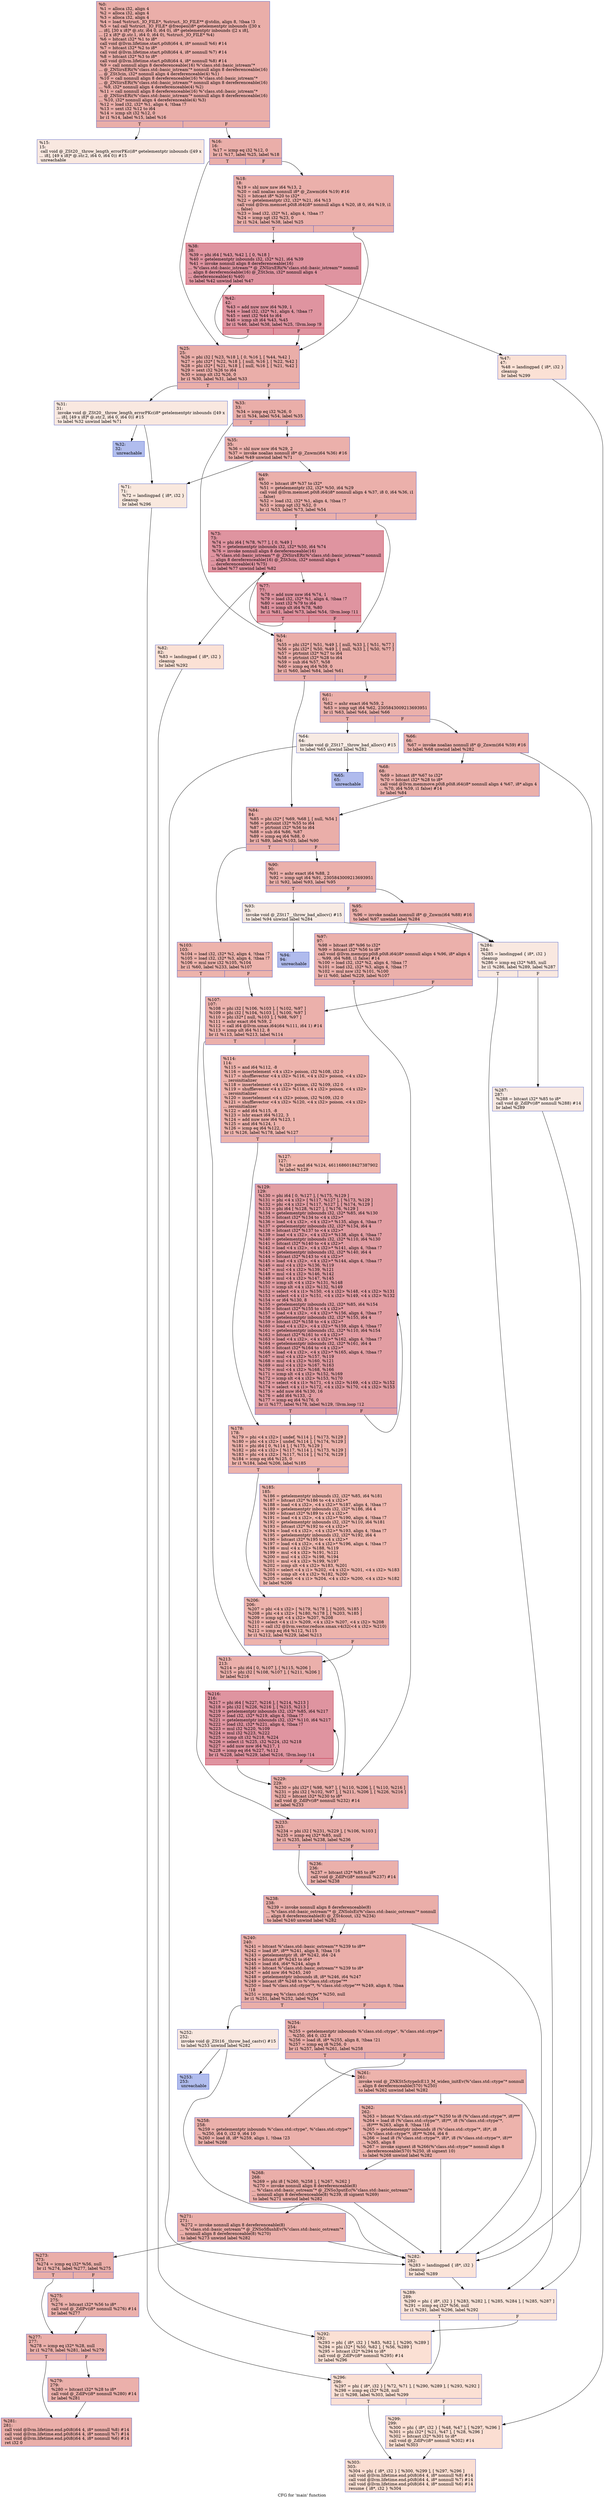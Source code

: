digraph "CFG for 'main' function" {
	label="CFG for 'main' function";

	Node0x55f3930d5aa0 [shape=record,color="#3d50c3ff", style=filled, fillcolor="#d0473d70",label="{%0:\l  %1 = alloca i32, align 4\l  %2 = alloca i32, align 4\l  %3 = alloca i32, align 4\l  %4 = load %struct._IO_FILE*, %struct._IO_FILE** @stdin, align 8, !tbaa !3\l  %5 = tail call %struct._IO_FILE* @freopen(i8* getelementptr inbounds ([30 x\l... i8], [30 x i8]* @.str, i64 0, i64 0), i8* getelementptr inbounds ([2 x i8],\l... [2 x i8]* @.str.1, i64 0, i64 0), %struct._IO_FILE* %4)\l  %6 = bitcast i32* %1 to i8*\l  call void @llvm.lifetime.start.p0i8(i64 4, i8* nonnull %6) #14\l  %7 = bitcast i32* %2 to i8*\l  call void @llvm.lifetime.start.p0i8(i64 4, i8* nonnull %7) #14\l  %8 = bitcast i32* %3 to i8*\l  call void @llvm.lifetime.start.p0i8(i64 4, i8* nonnull %8) #14\l  %9 = call nonnull align 8 dereferenceable(16) %\"class.std::basic_istream\"*\l... @_ZNSirsERi(%\"class.std::basic_istream\"* nonnull align 8 dereferenceable(16)\l... @_ZSt3cin, i32* nonnull align 4 dereferenceable(4) %1)\l  %10 = call nonnull align 8 dereferenceable(16) %\"class.std::basic_istream\"*\l... @_ZNSirsERi(%\"class.std::basic_istream\"* nonnull align 8 dereferenceable(16)\l... %9, i32* nonnull align 4 dereferenceable(4) %2)\l  %11 = call nonnull align 8 dereferenceable(16) %\"class.std::basic_istream\"*\l... @_ZNSirsERi(%\"class.std::basic_istream\"* nonnull align 8 dereferenceable(16)\l... %10, i32* nonnull align 4 dereferenceable(4) %3)\l  %12 = load i32, i32* %1, align 4, !tbaa !7\l  %13 = sext i32 %12 to i64\l  %14 = icmp slt i32 %12, 0\l  br i1 %14, label %15, label %16\l|{<s0>T|<s1>F}}"];
	Node0x55f3930d5aa0:s0 -> Node0x55f3930d7280;
	Node0x55f3930d5aa0:s1 -> Node0x55f3930d7310;
	Node0x55f3930d7280 [shape=record,color="#3d50c3ff", style=filled, fillcolor="#f1ccb870",label="{%15:\l15:                                               \l  call void @_ZSt20__throw_length_errorPKc(i8* getelementptr inbounds ([49 x\l... i8], [49 x i8]* @.str.2, i64 0, i64 0)) #15\l  unreachable\l}"];
	Node0x55f3930d7310 [shape=record,color="#3d50c3ff", style=filled, fillcolor="#d0473d70",label="{%16:\l16:                                               \l  %17 = icmp eq i32 %12, 0\l  br i1 %17, label %25, label %18\l|{<s0>T|<s1>F}}"];
	Node0x55f3930d7310:s0 -> Node0x55f3930d7770;
	Node0x55f3930d7310:s1 -> Node0x55f3930d77c0;
	Node0x55f3930d77c0 [shape=record,color="#3d50c3ff", style=filled, fillcolor="#d24b4070",label="{%18:\l18:                                               \l  %19 = shl nuw nsw i64 %13, 2\l  %20 = call noalias nonnull i8* @_Znwm(i64 %19) #16\l  %21 = bitcast i8* %20 to i32*\l  %22 = getelementptr i32, i32* %21, i64 %13\l  call void @llvm.memset.p0i8.i64(i8* nonnull align 4 %20, i8 0, i64 %19, i1\l... false)\l  %23 = load i32, i32* %1, align 4, !tbaa !7\l  %24 = icmp sgt i32 %23, 0\l  br i1 %24, label %38, label %25\l|{<s0>T|<s1>F}}"];
	Node0x55f3930d77c0:s0 -> Node0x55f3930d8930;
	Node0x55f3930d77c0:s1 -> Node0x55f3930d7770;
	Node0x55f3930d7770 [shape=record,color="#3d50c3ff", style=filled, fillcolor="#d0473d70",label="{%25:\l25:                                               \l  %26 = phi i32 [ %23, %18 ], [ 0, %16 ], [ %44, %42 ]\l  %27 = phi i32* [ %22, %18 ], [ null, %16 ], [ %22, %42 ]\l  %28 = phi i32* [ %21, %18 ], [ null, %16 ], [ %21, %42 ]\l  %29 = sext i32 %26 to i64\l  %30 = icmp slt i32 %26, 0\l  br i1 %30, label %31, label %33\l|{<s0>T|<s1>F}}"];
	Node0x55f3930d7770:s0 -> Node0x55f3930d8e30;
	Node0x55f3930d7770:s1 -> Node0x55f3930d8ec0;
	Node0x55f3930d8e30 [shape=record,color="#3d50c3ff", style=filled, fillcolor="#f1ccb870",label="{%31:\l31:                                               \l  invoke void @_ZSt20__throw_length_errorPKc(i8* getelementptr inbounds ([49 x\l... i8], [49 x i8]* @.str.2, i64 0, i64 0)) #15\l          to label %32 unwind label %71\l}"];
	Node0x55f3930d8e30 -> Node0x55f3930d9050;
	Node0x55f3930d8e30 -> Node0x55f3930d90a0;
	Node0x55f3930d9050 [shape=record,color="#3d50c3ff", style=filled, fillcolor="#4f69d970",label="{%32:\l32:                                               \l  unreachable\l}"];
	Node0x55f3930d8ec0 [shape=record,color="#3d50c3ff", style=filled, fillcolor="#d0473d70",label="{%33:\l33:                                               \l  %34 = icmp eq i32 %26, 0\l  br i1 %34, label %54, label %35\l|{<s0>T|<s1>F}}"];
	Node0x55f3930d8ec0:s0 -> Node0x55f3930d94c0;
	Node0x55f3930d8ec0:s1 -> Node0x55f3930d9510;
	Node0x55f3930d9510 [shape=record,color="#3d50c3ff", style=filled, fillcolor="#d24b4070",label="{%35:\l35:                                               \l  %36 = shl nuw nsw i64 %29, 2\l  %37 = invoke noalias nonnull i8* @_Znwm(i64 %36) #16\l          to label %49 unwind label %71\l}"];
	Node0x55f3930d9510 -> Node0x55f3930d96a0;
	Node0x55f3930d9510 -> Node0x55f3930d90a0;
	Node0x55f3930d8930 [shape=record,color="#b70d28ff", style=filled, fillcolor="#b70d2870",label="{%38:\l38:                                               \l  %39 = phi i64 [ %43, %42 ], [ 0, %18 ]\l  %40 = getelementptr inbounds i32, i32* %21, i64 %39\l  %41 = invoke nonnull align 8 dereferenceable(16)\l... %\"class.std::basic_istream\"* @_ZNSirsERi(%\"class.std::basic_istream\"* nonnull\l... align 8 dereferenceable(16) @_ZSt3cin, i32* nonnull align 4\l... dereferenceable(4) %40)\l          to label %42 unwind label %47\l}"];
	Node0x55f3930d8930 -> Node0x55f3930d8a30;
	Node0x55f3930d8930 -> Node0x55f3930d98b0;
	Node0x55f3930d8a30 [shape=record,color="#b70d28ff", style=filled, fillcolor="#b70d2870",label="{%42:\l42:                                               \l  %43 = add nuw nsw i64 %39, 1\l  %44 = load i32, i32* %1, align 4, !tbaa !7\l  %45 = sext i32 %44 to i64\l  %46 = icmp slt i64 %43, %45\l  br i1 %46, label %38, label %25, !llvm.loop !9\l|{<s0>T|<s1>F}}"];
	Node0x55f3930d8a30:s0 -> Node0x55f3930d8930;
	Node0x55f3930d8a30:s1 -> Node0x55f3930d7770;
	Node0x55f3930d98b0 [shape=record,color="#3d50c3ff", style=filled, fillcolor="#f7bca170",label="{%47:\l47:                                               \l  %48 = landingpad \{ i8*, i32 \}\l          cleanup\l  br label %299\l}"];
	Node0x55f3930d98b0 -> Node0x55f3930d9e30;
	Node0x55f3930d96a0 [shape=record,color="#3d50c3ff", style=filled, fillcolor="#d24b4070",label="{%49:\l49:                                               \l  %50 = bitcast i8* %37 to i32*\l  %51 = getelementptr i32, i32* %50, i64 %29\l  call void @llvm.memset.p0i8.i64(i8* nonnull align 4 %37, i8 0, i64 %36, i1\l... false)\l  %52 = load i32, i32* %1, align 4, !tbaa !7\l  %53 = icmp sgt i32 %52, 0\l  br i1 %53, label %73, label %54\l|{<s0>T|<s1>F}}"];
	Node0x55f3930d96a0:s0 -> Node0x55f3930da290;
	Node0x55f3930d96a0:s1 -> Node0x55f3930d94c0;
	Node0x55f3930d94c0 [shape=record,color="#3d50c3ff", style=filled, fillcolor="#d0473d70",label="{%54:\l54:                                               \l  %55 = phi i32* [ %51, %49 ], [ null, %33 ], [ %51, %77 ]\l  %56 = phi i32* [ %50, %49 ], [ null, %33 ], [ %50, %77 ]\l  %57 = ptrtoint i32* %27 to i64\l  %58 = ptrtoint i32* %28 to i64\l  %59 = sub i64 %57, %58\l  %60 = icmp eq i64 %59, 0\l  br i1 %60, label %84, label %61\l|{<s0>T|<s1>F}}"];
	Node0x55f3930d94c0:s0 -> Node0x55f3930da780;
	Node0x55f3930d94c0:s1 -> Node0x55f3930da7d0;
	Node0x55f3930da7d0 [shape=record,color="#3d50c3ff", style=filled, fillcolor="#d24b4070",label="{%61:\l61:                                               \l  %62 = ashr exact i64 %59, 2\l  %63 = icmp ugt i64 %62, 2305843009213693951\l  br i1 %63, label %64, label %66\l|{<s0>T|<s1>F}}"];
	Node0x55f3930da7d0:s0 -> Node0x55f3930daa30;
	Node0x55f3930da7d0:s1 -> Node0x55f3930daa80;
	Node0x55f3930daa30 [shape=record,color="#3d50c3ff", style=filled, fillcolor="#eed0c070",label="{%64:\l64:                                               \l  invoke void @_ZSt17__throw_bad_allocv() #15\l          to label %65 unwind label %282\l}"];
	Node0x55f3930daa30 -> Node0x55f3930dabc0;
	Node0x55f3930daa30 -> Node0x55f3930dac10;
	Node0x55f3930dabc0 [shape=record,color="#3d50c3ff", style=filled, fillcolor="#4c66d670",label="{%65:\l65:                                               \l  unreachable\l}"];
	Node0x55f3930daa80 [shape=record,color="#3d50c3ff", style=filled, fillcolor="#d24b4070",label="{%66:\l66:                                               \l  %67 = invoke noalias nonnull i8* @_Znwm(i64 %59) #16\l          to label %68 unwind label %282\l}"];
	Node0x55f3930daa80 -> Node0x55f3930daf20;
	Node0x55f3930daa80 -> Node0x55f3930dac10;
	Node0x55f3930daf20 [shape=record,color="#3d50c3ff", style=filled, fillcolor="#d24b4070",label="{%68:\l68:                                               \l  %69 = bitcast i8* %67 to i32*\l  %70 = bitcast i32* %28 to i8*\l  call void @llvm.memmove.p0i8.p0i8.i64(i8* nonnull align 4 %67, i8* align 4\l... %70, i64 %59, i1 false) #14\l  br label %84\l}"];
	Node0x55f3930daf20 -> Node0x55f3930da780;
	Node0x55f3930d90a0 [shape=record,color="#3d50c3ff", style=filled, fillcolor="#f2cab570",label="{%71:\l71:                                               \l  %72 = landingpad \{ i8*, i32 \}\l          cleanup\l  br label %296\l}"];
	Node0x55f3930d90a0 -> Node0x55f3930db460;
	Node0x55f3930da290 [shape=record,color="#b70d28ff", style=filled, fillcolor="#b70d2870",label="{%73:\l73:                                               \l  %74 = phi i64 [ %78, %77 ], [ 0, %49 ]\l  %75 = getelementptr inbounds i32, i32* %50, i64 %74\l  %76 = invoke nonnull align 8 dereferenceable(16)\l... %\"class.std::basic_istream\"* @_ZNSirsERi(%\"class.std::basic_istream\"* nonnull\l... align 8 dereferenceable(16) @_ZSt3cin, i32* nonnull align 4\l... dereferenceable(4) %75)\l          to label %77 unwind label %82\l}"];
	Node0x55f3930da290 -> Node0x55f3930da390;
	Node0x55f3930da290 -> Node0x55f3930db670;
	Node0x55f3930da390 [shape=record,color="#b70d28ff", style=filled, fillcolor="#b70d2870",label="{%77:\l77:                                               \l  %78 = add nuw nsw i64 %74, 1\l  %79 = load i32, i32* %1, align 4, !tbaa !7\l  %80 = sext i32 %79 to i64\l  %81 = icmp slt i64 %78, %80\l  br i1 %81, label %73, label %54, !llvm.loop !11\l|{<s0>T|<s1>F}}"];
	Node0x55f3930da390:s0 -> Node0x55f3930da290;
	Node0x55f3930da390:s1 -> Node0x55f3930d94c0;
	Node0x55f3930db670 [shape=record,color="#3d50c3ff", style=filled, fillcolor="#f7bca170",label="{%82:\l82:                                               \l  %83 = landingpad \{ i8*, i32 \}\l          cleanup\l  br label %292\l}"];
	Node0x55f3930db670 -> Node0x55f3930dbbb0;
	Node0x55f3930da780 [shape=record,color="#3d50c3ff", style=filled, fillcolor="#d0473d70",label="{%84:\l84:                                               \l  %85 = phi i32* [ %69, %68 ], [ null, %54 ]\l  %86 = ptrtoint i32* %55 to i64\l  %87 = ptrtoint i32* %56 to i64\l  %88 = sub i64 %86, %87\l  %89 = icmp eq i64 %88, 0\l  br i1 %89, label %103, label %90\l|{<s0>T|<s1>F}}"];
	Node0x55f3930da780:s0 -> Node0x55f3930dbf20;
	Node0x55f3930da780:s1 -> Node0x55f3930dbf70;
	Node0x55f3930dbf70 [shape=record,color="#3d50c3ff", style=filled, fillcolor="#d24b4070",label="{%90:\l90:                                               \l  %91 = ashr exact i64 %88, 2\l  %92 = icmp ugt i64 %91, 2305843009213693951\l  br i1 %92, label %93, label %95\l|{<s0>T|<s1>F}}"];
	Node0x55f3930dbf70:s0 -> Node0x55f3930dc1f0;
	Node0x55f3930dbf70:s1 -> Node0x55f3930dc240;
	Node0x55f3930dc1f0 [shape=record,color="#3d50c3ff", style=filled, fillcolor="#eed0c070",label="{%93:\l93:                                               \l  invoke void @_ZSt17__throw_bad_allocv() #15\l          to label %94 unwind label %284\l}"];
	Node0x55f3930dc1f0 -> Node0x55f3930dc380;
	Node0x55f3930dc1f0 -> Node0x55f3930dc3d0;
	Node0x55f3930dc380 [shape=record,color="#3d50c3ff", style=filled, fillcolor="#4c66d670",label="{%94:\l94:                                               \l  unreachable\l}"];
	Node0x55f3930dc240 [shape=record,color="#3d50c3ff", style=filled, fillcolor="#d24b4070",label="{%95:\l95:                                               \l  %96 = invoke noalias nonnull i8* @_Znwm(i64 %88) #16\l          to label %97 unwind label %284\l}"];
	Node0x55f3930dc240 -> Node0x55f3930dc610;
	Node0x55f3930dc240 -> Node0x55f3930dc3d0;
	Node0x55f3930dc610 [shape=record,color="#3d50c3ff", style=filled, fillcolor="#d24b4070",label="{%97:\l97:                                               \l  %98 = bitcast i8* %96 to i32*\l  %99 = bitcast i32* %56 to i8*\l  call void @llvm.memcpy.p0i8.p0i8.i64(i8* nonnull align 4 %96, i8* align 4\l... %99, i64 %88, i1 false) #14\l  %100 = load i32, i32* %2, align 4, !tbaa !7\l  %101 = load i32, i32* %3, align 4, !tbaa !7\l  %102 = mul nsw i32 %101, %100\l  br i1 %60, label %229, label %107\l|{<s0>T|<s1>F}}"];
	Node0x55f3930dc610:s0 -> Node0x55f3930dcbd0;
	Node0x55f3930dc610:s1 -> Node0x55f3930dcc20;
	Node0x55f3930dbf20 [shape=record,color="#3d50c3ff", style=filled, fillcolor="#d6524470",label="{%103:\l103:                                              \l  %104 = load i32, i32* %2, align 4, !tbaa !7\l  %105 = load i32, i32* %3, align 4, !tbaa !7\l  %106 = mul nsw i32 %105, %104\l  br i1 %60, label %233, label %107\l|{<s0>T|<s1>F}}"];
	Node0x55f3930dbf20:s0 -> Node0x55f3930dce90;
	Node0x55f3930dbf20:s1 -> Node0x55f3930dcc20;
	Node0x55f3930dcc20 [shape=record,color="#3d50c3ff", style=filled, fillcolor="#d24b4070",label="{%107:\l107:                                              \l  %108 = phi i32 [ %106, %103 ], [ %102, %97 ]\l  %109 = phi i32 [ %104, %103 ], [ %100, %97 ]\l  %110 = phi i32* [ null, %103 ], [ %98, %97 ]\l  %111 = ashr exact i64 %59, 2\l  %112 = call i64 @llvm.umax.i64(i64 %111, i64 1) #14\l  %113 = icmp ult i64 %112, 8\l  br i1 %113, label %213, label %114\l|{<s0>T|<s1>F}}"];
	Node0x55f3930dcc20:s0 -> Node0x55f3930dd3f0;
	Node0x55f3930dcc20:s1 -> Node0x55f3930dd440;
	Node0x55f3930dd440 [shape=record,color="#3d50c3ff", style=filled, fillcolor="#d6524470",label="{%114:\l114:                                              \l  %115 = and i64 %112, -8\l  %116 = insertelement \<4 x i32\> poison, i32 %108, i32 0\l  %117 = shufflevector \<4 x i32\> %116, \<4 x i32\> poison, \<4 x i32\>\l... zeroinitializer\l  %118 = insertelement \<4 x i32\> poison, i32 %109, i32 0\l  %119 = shufflevector \<4 x i32\> %118, \<4 x i32\> poison, \<4 x i32\>\l... zeroinitializer\l  %120 = insertelement \<4 x i32\> poison, i32 %109, i32 0\l  %121 = shufflevector \<4 x i32\> %120, \<4 x i32\> poison, \<4 x i32\>\l... zeroinitializer\l  %122 = add i64 %115, -8\l  %123 = lshr exact i64 %122, 3\l  %124 = add nuw nsw i64 %123, 1\l  %125 = and i64 %124, 1\l  %126 = icmp eq i64 %122, 0\l  br i1 %126, label %178, label %127\l|{<s0>T|<s1>F}}"];
	Node0x55f3930dd440:s0 -> Node0x55f3930ddd00;
	Node0x55f3930dd440:s1 -> Node0x55f3930ddd50;
	Node0x55f3930ddd50 [shape=record,color="#3d50c3ff", style=filled, fillcolor="#dc5d4a70",label="{%127:\l127:                                              \l  %128 = and i64 %124, 4611686018427387902\l  br label %129\l}"];
	Node0x55f3930ddd50 -> Node0x55f3930de730;
	Node0x55f3930de730 [shape=record,color="#3d50c3ff", style=filled, fillcolor="#be242e70",label="{%129:\l129:                                              \l  %130 = phi i64 [ 0, %127 ], [ %175, %129 ]\l  %131 = phi \<4 x i32\> [ %117, %127 ], [ %173, %129 ]\l  %132 = phi \<4 x i32\> [ %117, %127 ], [ %174, %129 ]\l  %133 = phi i64 [ %128, %127 ], [ %176, %129 ]\l  %134 = getelementptr inbounds i32, i32* %85, i64 %130\l  %135 = bitcast i32* %134 to \<4 x i32\>*\l  %136 = load \<4 x i32\>, \<4 x i32\>* %135, align 4, !tbaa !7\l  %137 = getelementptr inbounds i32, i32* %134, i64 4\l  %138 = bitcast i32* %137 to \<4 x i32\>*\l  %139 = load \<4 x i32\>, \<4 x i32\>* %138, align 4, !tbaa !7\l  %140 = getelementptr inbounds i32, i32* %110, i64 %130\l  %141 = bitcast i32* %140 to \<4 x i32\>*\l  %142 = load \<4 x i32\>, \<4 x i32\>* %141, align 4, !tbaa !7\l  %143 = getelementptr inbounds i32, i32* %140, i64 4\l  %144 = bitcast i32* %143 to \<4 x i32\>*\l  %145 = load \<4 x i32\>, \<4 x i32\>* %144, align 4, !tbaa !7\l  %146 = mul \<4 x i32\> %136, %119\l  %147 = mul \<4 x i32\> %139, %121\l  %148 = mul \<4 x i32\> %146, %142\l  %149 = mul \<4 x i32\> %147, %145\l  %150 = icmp slt \<4 x i32\> %131, %148\l  %151 = icmp slt \<4 x i32\> %132, %149\l  %152 = select \<4 x i1\> %150, \<4 x i32\> %148, \<4 x i32\> %131\l  %153 = select \<4 x i1\> %151, \<4 x i32\> %149, \<4 x i32\> %132\l  %154 = or i64 %130, 8\l  %155 = getelementptr inbounds i32, i32* %85, i64 %154\l  %156 = bitcast i32* %155 to \<4 x i32\>*\l  %157 = load \<4 x i32\>, \<4 x i32\>* %156, align 4, !tbaa !7\l  %158 = getelementptr inbounds i32, i32* %155, i64 4\l  %159 = bitcast i32* %158 to \<4 x i32\>*\l  %160 = load \<4 x i32\>, \<4 x i32\>* %159, align 4, !tbaa !7\l  %161 = getelementptr inbounds i32, i32* %110, i64 %154\l  %162 = bitcast i32* %161 to \<4 x i32\>*\l  %163 = load \<4 x i32\>, \<4 x i32\>* %162, align 4, !tbaa !7\l  %164 = getelementptr inbounds i32, i32* %161, i64 4\l  %165 = bitcast i32* %164 to \<4 x i32\>*\l  %166 = load \<4 x i32\>, \<4 x i32\>* %165, align 4, !tbaa !7\l  %167 = mul \<4 x i32\> %157, %119\l  %168 = mul \<4 x i32\> %160, %121\l  %169 = mul \<4 x i32\> %167, %163\l  %170 = mul \<4 x i32\> %168, %166\l  %171 = icmp slt \<4 x i32\> %152, %169\l  %172 = icmp slt \<4 x i32\> %153, %170\l  %173 = select \<4 x i1\> %171, \<4 x i32\> %169, \<4 x i32\> %152\l  %174 = select \<4 x i1\> %172, \<4 x i32\> %170, \<4 x i32\> %153\l  %175 = add nuw i64 %130, 16\l  %176 = add i64 %133, -2\l  %177 = icmp eq i64 %176, 0\l  br i1 %177, label %178, label %129, !llvm.loop !12\l|{<s0>T|<s1>F}}"];
	Node0x55f3930de730:s0 -> Node0x55f3930ddd00;
	Node0x55f3930de730:s1 -> Node0x55f3930de730;
	Node0x55f3930ddd00 [shape=record,color="#3d50c3ff", style=filled, fillcolor="#d6524470",label="{%178:\l178:                                              \l  %179 = phi \<4 x i32\> [ undef, %114 ], [ %173, %129 ]\l  %180 = phi \<4 x i32\> [ undef, %114 ], [ %174, %129 ]\l  %181 = phi i64 [ 0, %114 ], [ %175, %129 ]\l  %182 = phi \<4 x i32\> [ %117, %114 ], [ %173, %129 ]\l  %183 = phi \<4 x i32\> [ %117, %114 ], [ %174, %129 ]\l  %184 = icmp eq i64 %125, 0\l  br i1 %184, label %206, label %185\l|{<s0>T|<s1>F}}"];
	Node0x55f3930ddd00:s0 -> Node0x55f3930e08f0;
	Node0x55f3930ddd00:s1 -> Node0x55f3930e0940;
	Node0x55f3930e0940 [shape=record,color="#3d50c3ff", style=filled, fillcolor="#dc5d4a70",label="{%185:\l185:                                              \l  %186 = getelementptr inbounds i32, i32* %85, i64 %181\l  %187 = bitcast i32* %186 to \<4 x i32\>*\l  %188 = load \<4 x i32\>, \<4 x i32\>* %187, align 4, !tbaa !7\l  %189 = getelementptr inbounds i32, i32* %186, i64 4\l  %190 = bitcast i32* %189 to \<4 x i32\>*\l  %191 = load \<4 x i32\>, \<4 x i32\>* %190, align 4, !tbaa !7\l  %192 = getelementptr inbounds i32, i32* %110, i64 %181\l  %193 = bitcast i32* %192 to \<4 x i32\>*\l  %194 = load \<4 x i32\>, \<4 x i32\>* %193, align 4, !tbaa !7\l  %195 = getelementptr inbounds i32, i32* %192, i64 4\l  %196 = bitcast i32* %195 to \<4 x i32\>*\l  %197 = load \<4 x i32\>, \<4 x i32\>* %196, align 4, !tbaa !7\l  %198 = mul \<4 x i32\> %188, %119\l  %199 = mul \<4 x i32\> %191, %121\l  %200 = mul \<4 x i32\> %198, %194\l  %201 = mul \<4 x i32\> %199, %197\l  %202 = icmp slt \<4 x i32\> %183, %201\l  %203 = select \<4 x i1\> %202, \<4 x i32\> %201, \<4 x i32\> %183\l  %204 = icmp slt \<4 x i32\> %182, %200\l  %205 = select \<4 x i1\> %204, \<4 x i32\> %200, \<4 x i32\> %182\l  br label %206\l}"];
	Node0x55f3930e0940 -> Node0x55f3930e08f0;
	Node0x55f3930e08f0 [shape=record,color="#3d50c3ff", style=filled, fillcolor="#d6524470",label="{%206:\l206:                                              \l  %207 = phi \<4 x i32\> [ %179, %178 ], [ %205, %185 ]\l  %208 = phi \<4 x i32\> [ %180, %178 ], [ %203, %185 ]\l  %209 = icmp sgt \<4 x i32\> %207, %208\l  %210 = select \<4 x i1\> %209, \<4 x i32\> %207, \<4 x i32\> %208\l  %211 = call i32 @llvm.vector.reduce.smax.v4i32(\<4 x i32\> %210)\l  %212 = icmp eq i64 %112, %115\l  br i1 %212, label %229, label %213\l|{<s0>T|<s1>F}}"];
	Node0x55f3930e08f0:s0 -> Node0x55f3930dcbd0;
	Node0x55f3930e08f0:s1 -> Node0x55f3930dd3f0;
	Node0x55f3930dd3f0 [shape=record,color="#3d50c3ff", style=filled, fillcolor="#d24b4070",label="{%213:\l213:                                              \l  %214 = phi i64 [ 0, %107 ], [ %115, %206 ]\l  %215 = phi i32 [ %108, %107 ], [ %211, %206 ]\l  br label %216\l}"];
	Node0x55f3930dd3f0 -> Node0x55f3930e1ba0;
	Node0x55f3930e1ba0 [shape=record,color="#b70d28ff", style=filled, fillcolor="#b70d2870",label="{%216:\l216:                                              \l  %217 = phi i64 [ %227, %216 ], [ %214, %213 ]\l  %218 = phi i32 [ %226, %216 ], [ %215, %213 ]\l  %219 = getelementptr inbounds i32, i32* %85, i64 %217\l  %220 = load i32, i32* %219, align 4, !tbaa !7\l  %221 = getelementptr inbounds i32, i32* %110, i64 %217\l  %222 = load i32, i32* %221, align 4, !tbaa !7\l  %223 = mul i32 %220, %109\l  %224 = mul i32 %223, %222\l  %225 = icmp slt i32 %218, %224\l  %226 = select i1 %225, i32 %224, i32 %218\l  %227 = add nuw nsw i64 %217, 1\l  %228 = icmp eq i64 %227, %112\l  br i1 %228, label %229, label %216, !llvm.loop !14\l|{<s0>T|<s1>F}}"];
	Node0x55f3930e1ba0:s0 -> Node0x55f3930dcbd0;
	Node0x55f3930e1ba0:s1 -> Node0x55f3930e1ba0;
	Node0x55f3930dcbd0 [shape=record,color="#3d50c3ff", style=filled, fillcolor="#d0473d70",label="{%229:\l229:                                              \l  %230 = phi i32* [ %98, %97 ], [ %110, %206 ], [ %110, %216 ]\l  %231 = phi i32 [ %102, %97 ], [ %211, %206 ], [ %226, %216 ]\l  %232 = bitcast i32* %230 to i8*\l  call void @_ZdlPv(i8* nonnull %232) #14\l  br label %233\l}"];
	Node0x55f3930dcbd0 -> Node0x55f3930dce90;
	Node0x55f3930dce90 [shape=record,color="#3d50c3ff", style=filled, fillcolor="#d0473d70",label="{%233:\l233:                                              \l  %234 = phi i32 [ %231, %229 ], [ %106, %103 ]\l  %235 = icmp eq i32* %85, null\l  br i1 %235, label %238, label %236\l|{<s0>T|<s1>F}}"];
	Node0x55f3930dce90:s0 -> Node0x55f3930e2a70;
	Node0x55f3930dce90:s1 -> Node0x55f3930e2ac0;
	Node0x55f3930e2ac0 [shape=record,color="#3d50c3ff", style=filled, fillcolor="#d24b4070",label="{%236:\l236:                                              \l  %237 = bitcast i32* %85 to i8*\l  call void @_ZdlPv(i8* nonnull %237) #14\l  br label %238\l}"];
	Node0x55f3930e2ac0 -> Node0x55f3930e2a70;
	Node0x55f3930e2a70 [shape=record,color="#3d50c3ff", style=filled, fillcolor="#d0473d70",label="{%238:\l238:                                              \l  %239 = invoke nonnull align 8 dereferenceable(8)\l... %\"class.std::basic_ostream\"* @_ZNSolsEi(%\"class.std::basic_ostream\"* nonnull\l... align 8 dereferenceable(8) @_ZSt4cout, i32 %234)\l          to label %240 unwind label %282\l}"];
	Node0x55f3930e2a70 -> Node0x55f3930e2e00;
	Node0x55f3930e2a70 -> Node0x55f3930dac10;
	Node0x55f3930e2e00 [shape=record,color="#3d50c3ff", style=filled, fillcolor="#d0473d70",label="{%240:\l240:                                              \l  %241 = bitcast %\"class.std::basic_ostream\"* %239 to i8**\l  %242 = load i8*, i8** %241, align 8, !tbaa !16\l  %243 = getelementptr i8, i8* %242, i64 -24\l  %244 = bitcast i8* %243 to i64*\l  %245 = load i64, i64* %244, align 8\l  %246 = bitcast %\"class.std::basic_ostream\"* %239 to i8*\l  %247 = add nsw i64 %245, 240\l  %248 = getelementptr inbounds i8, i8* %246, i64 %247\l  %249 = bitcast i8* %248 to %\"class.std::ctype\"**\l  %250 = load %\"class.std::ctype\"*, %\"class.std::ctype\"** %249, align 8, !tbaa\l... !18\l  %251 = icmp eq %\"class.std::ctype\"* %250, null\l  br i1 %251, label %252, label %254\l|{<s0>T|<s1>F}}"];
	Node0x55f3930e2e00:s0 -> Node0x55f3930d1810;
	Node0x55f3930e2e00:s1 -> Node0x55f3930d18a0;
	Node0x55f3930d1810 [shape=record,color="#3d50c3ff", style=filled, fillcolor="#f1ccb870",label="{%252:\l252:                                              \l  invoke void @_ZSt16__throw_bad_castv() #15\l          to label %253 unwind label %282\l}"];
	Node0x55f3930d1810 -> Node0x55f3930cd700;
	Node0x55f3930d1810 -> Node0x55f3930dac10;
	Node0x55f3930cd700 [shape=record,color="#3d50c3ff", style=filled, fillcolor="#4f69d970",label="{%253:\l253:                                              \l  unreachable\l}"];
	Node0x55f3930d18a0 [shape=record,color="#3d50c3ff", style=filled, fillcolor="#d0473d70",label="{%254:\l254:                                              \l  %255 = getelementptr inbounds %\"class.std::ctype\", %\"class.std::ctype\"*\l... %250, i64 0, i32 8\l  %256 = load i8, i8* %255, align 8, !tbaa !21\l  %257 = icmp eq i8 %256, 0\l  br i1 %257, label %261, label %258\l|{<s0>T|<s1>F}}"];
	Node0x55f3930d18a0:s0 -> Node0x55f3930cdc50;
	Node0x55f3930d18a0:s1 -> Node0x55f3930cdce0;
	Node0x55f3930cdce0 [shape=record,color="#3d50c3ff", style=filled, fillcolor="#d24b4070",label="{%258:\l258:                                              \l  %259 = getelementptr inbounds %\"class.std::ctype\", %\"class.std::ctype\"*\l... %250, i64 0, i32 9, i64 10\l  %260 = load i8, i8* %259, align 1, !tbaa !23\l  br label %268\l}"];
	Node0x55f3930cdce0 -> Node0x55f3930ddf20;
	Node0x55f3930cdc50 [shape=record,color="#3d50c3ff", style=filled, fillcolor="#d6524470",label="{%261:\l261:                                              \l  invoke void @_ZNKSt5ctypeIcE13_M_widen_initEv(%\"class.std::ctype\"* nonnull\l... align 8 dereferenceable(570) %250)\l          to label %262 unwind label %282\l}"];
	Node0x55f3930cdc50 -> Node0x55f3930de0a0;
	Node0x55f3930cdc50 -> Node0x55f3930dac10;
	Node0x55f3930de0a0 [shape=record,color="#3d50c3ff", style=filled, fillcolor="#d6524470",label="{%262:\l262:                                              \l  %263 = bitcast %\"class.std::ctype\"* %250 to i8 (%\"class.std::ctype\"*, i8)***\l  %264 = load i8 (%\"class.std::ctype\"*, i8)**, i8 (%\"class.std::ctype\"*,\l... i8)*** %263, align 8, !tbaa !16\l  %265 = getelementptr inbounds i8 (%\"class.std::ctype\"*, i8)*, i8\l... (%\"class.std::ctype\"*, i8)** %264, i64 6\l  %266 = load i8 (%\"class.std::ctype\"*, i8)*, i8 (%\"class.std::ctype\"*, i8)**\l... %265, align 8\l  %267 = invoke signext i8 %266(%\"class.std::ctype\"* nonnull align 8\l... dereferenceable(570) %250, i8 signext 10)\l          to label %268 unwind label %282\l}"];
	Node0x55f3930de0a0 -> Node0x55f3930ddf20;
	Node0x55f3930de0a0 -> Node0x55f3930dac10;
	Node0x55f3930ddf20 [shape=record,color="#3d50c3ff", style=filled, fillcolor="#d0473d70",label="{%268:\l268:                                              \l  %269 = phi i8 [ %260, %258 ], [ %267, %262 ]\l  %270 = invoke nonnull align 8 dereferenceable(8)\l... %\"class.std::basic_ostream\"* @_ZNSo3putEc(%\"class.std::basic_ostream\"*\l... nonnull align 8 dereferenceable(8) %239, i8 signext %269)\l          to label %271 unwind label %282\l}"];
	Node0x55f3930ddf20 -> Node0x55f3930e6250;
	Node0x55f3930ddf20 -> Node0x55f3930dac10;
	Node0x55f3930e6250 [shape=record,color="#3d50c3ff", style=filled, fillcolor="#d0473d70",label="{%271:\l271:                                              \l  %272 = invoke nonnull align 8 dereferenceable(8)\l... %\"class.std::basic_ostream\"* @_ZNSo5flushEv(%\"class.std::basic_ostream\"*\l... nonnull align 8 dereferenceable(8) %270)\l          to label %273 unwind label %282\l}"];
	Node0x55f3930e6250 -> Node0x55f3930e64e0;
	Node0x55f3930e6250 -> Node0x55f3930dac10;
	Node0x55f3930e64e0 [shape=record,color="#3d50c3ff", style=filled, fillcolor="#d0473d70",label="{%273:\l273:                                              \l  %274 = icmp eq i32* %56, null\l  br i1 %274, label %277, label %275\l|{<s0>T|<s1>F}}"];
	Node0x55f3930e64e0:s0 -> Node0x55f3930e6810;
	Node0x55f3930e64e0:s1 -> Node0x55f3930e6860;
	Node0x55f3930e6860 [shape=record,color="#3d50c3ff", style=filled, fillcolor="#d24b4070",label="{%275:\l275:                                              \l  %276 = bitcast i32* %56 to i8*\l  call void @_ZdlPv(i8* nonnull %276) #14\l  br label %277\l}"];
	Node0x55f3930e6860 -> Node0x55f3930e6810;
	Node0x55f3930e6810 [shape=record,color="#3d50c3ff", style=filled, fillcolor="#d0473d70",label="{%277:\l277:                                              \l  %278 = icmp eq i32* %28, null\l  br i1 %278, label %281, label %279\l|{<s0>T|<s1>F}}"];
	Node0x55f3930e6810:s0 -> Node0x55f3930e6c00;
	Node0x55f3930e6810:s1 -> Node0x55f3930e6c50;
	Node0x55f3930e6c50 [shape=record,color="#3d50c3ff", style=filled, fillcolor="#d24b4070",label="{%279:\l279:                                              \l  %280 = bitcast i32* %28 to i8*\l  call void @_ZdlPv(i8* nonnull %280) #14\l  br label %281\l}"];
	Node0x55f3930e6c50 -> Node0x55f3930e6c00;
	Node0x55f3930e6c00 [shape=record,color="#3d50c3ff", style=filled, fillcolor="#d0473d70",label="{%281:\l281:                                              \l  call void @llvm.lifetime.end.p0i8(i64 4, i8* nonnull %8) #14\l  call void @llvm.lifetime.end.p0i8(i64 4, i8* nonnull %7) #14\l  call void @llvm.lifetime.end.p0i8(i64 4, i8* nonnull %6) #14\l  ret i32 0\l}"];
	Node0x55f3930dac10 [shape=record,color="#3d50c3ff", style=filled, fillcolor="#f5c1a970",label="{%282:\l282:                                              \l  %283 = landingpad \{ i8*, i32 \}\l          cleanup\l  br label %289\l}"];
	Node0x55f3930dac10 -> Node0x55f3930e7410;
	Node0x55f3930dc3d0 [shape=record,color="#3d50c3ff", style=filled, fillcolor="#f1ccb870",label="{%284:\l284:                                              \l  %285 = landingpad \{ i8*, i32 \}\l          cleanup\l  %286 = icmp eq i32* %85, null\l  br i1 %286, label %289, label %287\l|{<s0>T|<s1>F}}"];
	Node0x55f3930dc3d0:s0 -> Node0x55f3930e7410;
	Node0x55f3930dc3d0:s1 -> Node0x55f3930e75b0;
	Node0x55f3930e75b0 [shape=record,color="#3d50c3ff", style=filled, fillcolor="#efcebd70",label="{%287:\l287:                                              \l  %288 = bitcast i32* %85 to i8*\l  call void @_ZdlPv(i8* nonnull %288) #14\l  br label %289\l}"];
	Node0x55f3930e75b0 -> Node0x55f3930e7410;
	Node0x55f3930e7410 [shape=record,color="#3d50c3ff", style=filled, fillcolor="#f5c1a970",label="{%289:\l289:                                              \l  %290 = phi \{ i8*, i32 \} [ %283, %282 ], [ %285, %284 ], [ %285, %287 ]\l  %291 = icmp eq i32* %56, null\l  br i1 %291, label %296, label %292\l|{<s0>T|<s1>F}}"];
	Node0x55f3930e7410:s0 -> Node0x55f3930db460;
	Node0x55f3930e7410:s1 -> Node0x55f3930dbbb0;
	Node0x55f3930dbbb0 [shape=record,color="#3d50c3ff", style=filled, fillcolor="#f7b99e70",label="{%292:\l292:                                              \l  %293 = phi \{ i8*, i32 \} [ %83, %82 ], [ %290, %289 ]\l  %294 = phi i32* [ %50, %82 ], [ %56, %289 ]\l  %295 = bitcast i32* %294 to i8*\l  call void @_ZdlPv(i8* nonnull %295) #14\l  br label %296\l}"];
	Node0x55f3930dbbb0 -> Node0x55f3930db460;
	Node0x55f3930db460 [shape=record,color="#3d50c3ff", style=filled, fillcolor="#f7b99e70",label="{%296:\l296:                                              \l  %297 = phi \{ i8*, i32 \} [ %72, %71 ], [ %290, %289 ], [ %293, %292 ]\l  %298 = icmp eq i32* %28, null\l  br i1 %298, label %303, label %299\l|{<s0>T|<s1>F}}"];
	Node0x55f3930db460:s0 -> Node0x55f3930e7f80;
	Node0x55f3930db460:s1 -> Node0x55f3930d9e30;
	Node0x55f3930d9e30 [shape=record,color="#3d50c3ff", style=filled, fillcolor="#f7b59970",label="{%299:\l299:                                              \l  %300 = phi \{ i8*, i32 \} [ %48, %47 ], [ %297, %296 ]\l  %301 = phi i32* [ %21, %47 ], [ %28, %296 ]\l  %302 = bitcast i32* %301 to i8*\l  call void @_ZdlPv(i8* nonnull %302) #14\l  br label %303\l}"];
	Node0x55f3930d9e30 -> Node0x55f3930e7f80;
	Node0x55f3930e7f80 [shape=record,color="#3d50c3ff", style=filled, fillcolor="#f7b59970",label="{%303:\l303:                                              \l  %304 = phi \{ i8*, i32 \} [ %300, %299 ], [ %297, %296 ]\l  call void @llvm.lifetime.end.p0i8(i64 4, i8* nonnull %8) #14\l  call void @llvm.lifetime.end.p0i8(i64 4, i8* nonnull %7) #14\l  call void @llvm.lifetime.end.p0i8(i64 4, i8* nonnull %6) #14\l  resume \{ i8*, i32 \} %304\l}"];
}
